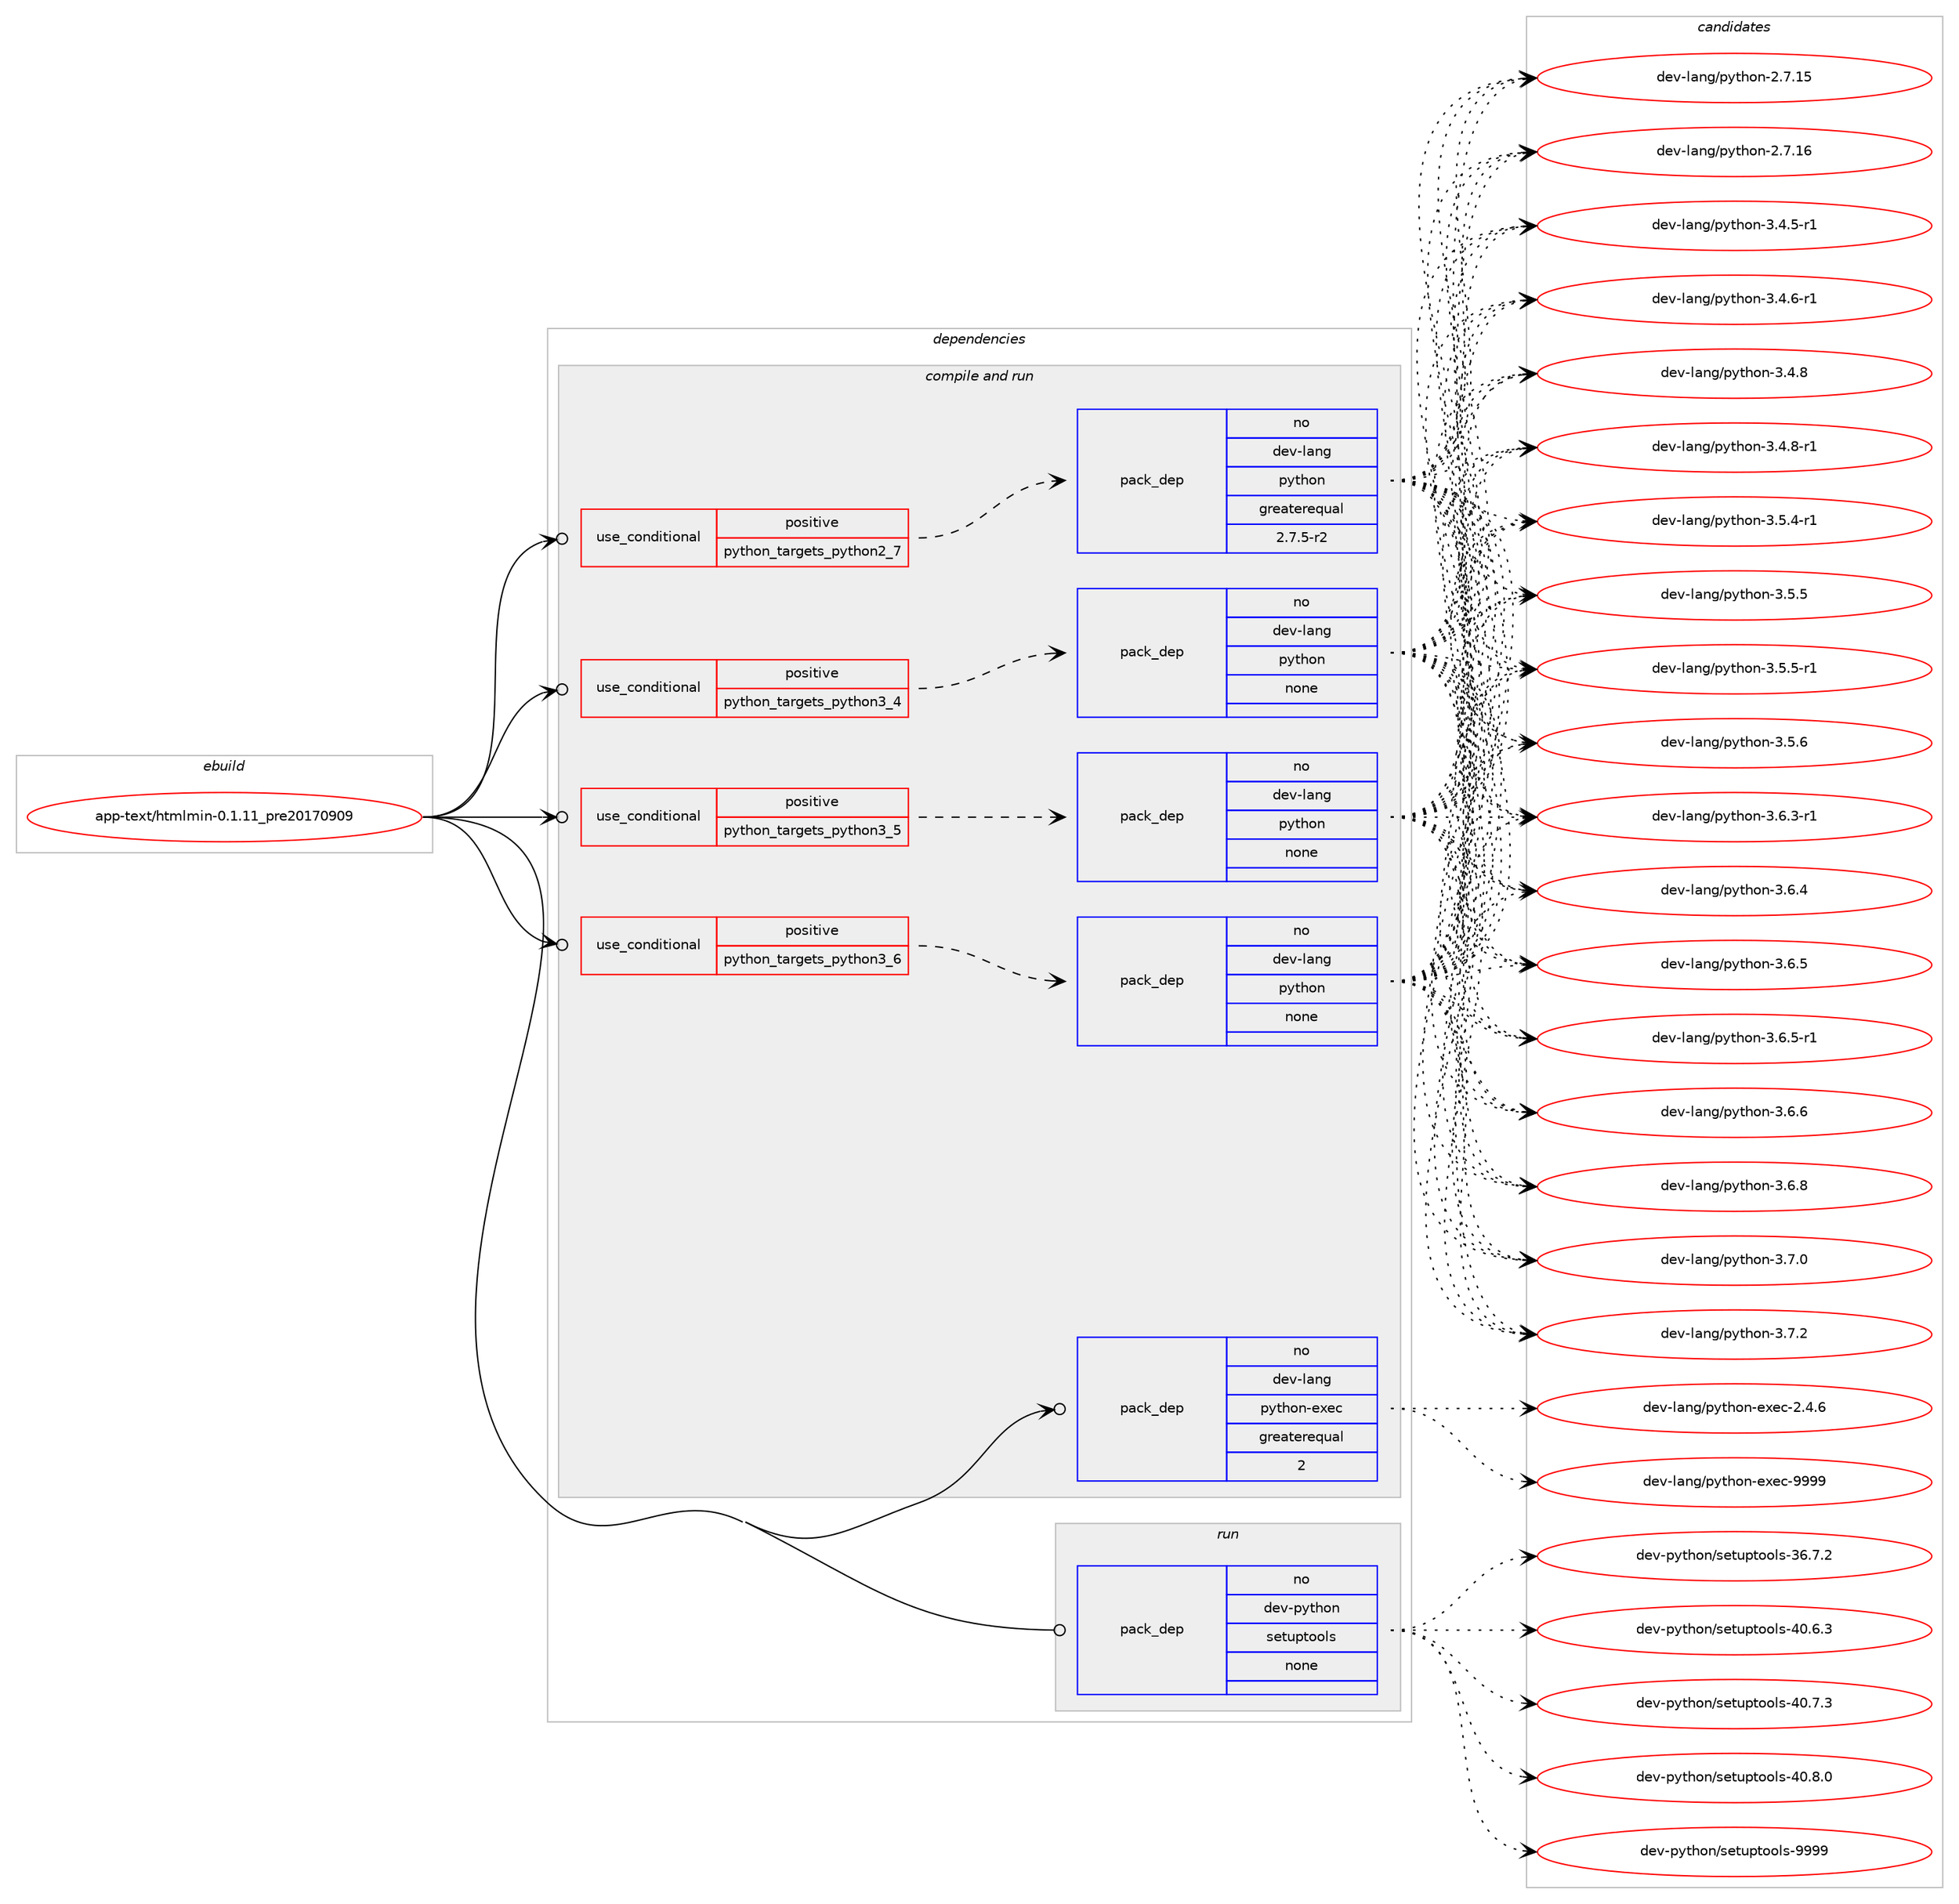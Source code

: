 digraph prolog {

# *************
# Graph options
# *************

newrank=true;
concentrate=true;
compound=true;
graph [rankdir=LR,fontname=Helvetica,fontsize=10,ranksep=1.5];#, ranksep=2.5, nodesep=0.2];
edge  [arrowhead=vee];
node  [fontname=Helvetica,fontsize=10];

# **********
# The ebuild
# **********

subgraph cluster_leftcol {
color=gray;
rank=same;
label=<<i>ebuild</i>>;
id [label="app-text/htmlmin-0.1.11_pre20170909", color=red, width=4, href="../app-text/htmlmin-0.1.11_pre20170909.svg"];
}

# ****************
# The dependencies
# ****************

subgraph cluster_midcol {
color=gray;
label=<<i>dependencies</i>>;
subgraph cluster_compile {
fillcolor="#eeeeee";
style=filled;
label=<<i>compile</i>>;
}
subgraph cluster_compileandrun {
fillcolor="#eeeeee";
style=filled;
label=<<i>compile and run</i>>;
subgraph cond355628 {
dependency1309629 [label=<<TABLE BORDER="0" CELLBORDER="1" CELLSPACING="0" CELLPADDING="4"><TR><TD ROWSPAN="3" CELLPADDING="10">use_conditional</TD></TR><TR><TD>positive</TD></TR><TR><TD>python_targets_python2_7</TD></TR></TABLE>>, shape=none, color=red];
subgraph pack933515 {
dependency1309630 [label=<<TABLE BORDER="0" CELLBORDER="1" CELLSPACING="0" CELLPADDING="4" WIDTH="220"><TR><TD ROWSPAN="6" CELLPADDING="30">pack_dep</TD></TR><TR><TD WIDTH="110">no</TD></TR><TR><TD>dev-lang</TD></TR><TR><TD>python</TD></TR><TR><TD>greaterequal</TD></TR><TR><TD>2.7.5-r2</TD></TR></TABLE>>, shape=none, color=blue];
}
dependency1309629:e -> dependency1309630:w [weight=20,style="dashed",arrowhead="vee"];
}
id:e -> dependency1309629:w [weight=20,style="solid",arrowhead="odotvee"];
subgraph cond355629 {
dependency1309631 [label=<<TABLE BORDER="0" CELLBORDER="1" CELLSPACING="0" CELLPADDING="4"><TR><TD ROWSPAN="3" CELLPADDING="10">use_conditional</TD></TR><TR><TD>positive</TD></TR><TR><TD>python_targets_python3_4</TD></TR></TABLE>>, shape=none, color=red];
subgraph pack933516 {
dependency1309632 [label=<<TABLE BORDER="0" CELLBORDER="1" CELLSPACING="0" CELLPADDING="4" WIDTH="220"><TR><TD ROWSPAN="6" CELLPADDING="30">pack_dep</TD></TR><TR><TD WIDTH="110">no</TD></TR><TR><TD>dev-lang</TD></TR><TR><TD>python</TD></TR><TR><TD>none</TD></TR><TR><TD></TD></TR></TABLE>>, shape=none, color=blue];
}
dependency1309631:e -> dependency1309632:w [weight=20,style="dashed",arrowhead="vee"];
}
id:e -> dependency1309631:w [weight=20,style="solid",arrowhead="odotvee"];
subgraph cond355630 {
dependency1309633 [label=<<TABLE BORDER="0" CELLBORDER="1" CELLSPACING="0" CELLPADDING="4"><TR><TD ROWSPAN="3" CELLPADDING="10">use_conditional</TD></TR><TR><TD>positive</TD></TR><TR><TD>python_targets_python3_5</TD></TR></TABLE>>, shape=none, color=red];
subgraph pack933517 {
dependency1309634 [label=<<TABLE BORDER="0" CELLBORDER="1" CELLSPACING="0" CELLPADDING="4" WIDTH="220"><TR><TD ROWSPAN="6" CELLPADDING="30">pack_dep</TD></TR><TR><TD WIDTH="110">no</TD></TR><TR><TD>dev-lang</TD></TR><TR><TD>python</TD></TR><TR><TD>none</TD></TR><TR><TD></TD></TR></TABLE>>, shape=none, color=blue];
}
dependency1309633:e -> dependency1309634:w [weight=20,style="dashed",arrowhead="vee"];
}
id:e -> dependency1309633:w [weight=20,style="solid",arrowhead="odotvee"];
subgraph cond355631 {
dependency1309635 [label=<<TABLE BORDER="0" CELLBORDER="1" CELLSPACING="0" CELLPADDING="4"><TR><TD ROWSPAN="3" CELLPADDING="10">use_conditional</TD></TR><TR><TD>positive</TD></TR><TR><TD>python_targets_python3_6</TD></TR></TABLE>>, shape=none, color=red];
subgraph pack933518 {
dependency1309636 [label=<<TABLE BORDER="0" CELLBORDER="1" CELLSPACING="0" CELLPADDING="4" WIDTH="220"><TR><TD ROWSPAN="6" CELLPADDING="30">pack_dep</TD></TR><TR><TD WIDTH="110">no</TD></TR><TR><TD>dev-lang</TD></TR><TR><TD>python</TD></TR><TR><TD>none</TD></TR><TR><TD></TD></TR></TABLE>>, shape=none, color=blue];
}
dependency1309635:e -> dependency1309636:w [weight=20,style="dashed",arrowhead="vee"];
}
id:e -> dependency1309635:w [weight=20,style="solid",arrowhead="odotvee"];
subgraph pack933519 {
dependency1309637 [label=<<TABLE BORDER="0" CELLBORDER="1" CELLSPACING="0" CELLPADDING="4" WIDTH="220"><TR><TD ROWSPAN="6" CELLPADDING="30">pack_dep</TD></TR><TR><TD WIDTH="110">no</TD></TR><TR><TD>dev-lang</TD></TR><TR><TD>python-exec</TD></TR><TR><TD>greaterequal</TD></TR><TR><TD>2</TD></TR></TABLE>>, shape=none, color=blue];
}
id:e -> dependency1309637:w [weight=20,style="solid",arrowhead="odotvee"];
}
subgraph cluster_run {
fillcolor="#eeeeee";
style=filled;
label=<<i>run</i>>;
subgraph pack933520 {
dependency1309638 [label=<<TABLE BORDER="0" CELLBORDER="1" CELLSPACING="0" CELLPADDING="4" WIDTH="220"><TR><TD ROWSPAN="6" CELLPADDING="30">pack_dep</TD></TR><TR><TD WIDTH="110">no</TD></TR><TR><TD>dev-python</TD></TR><TR><TD>setuptools</TD></TR><TR><TD>none</TD></TR><TR><TD></TD></TR></TABLE>>, shape=none, color=blue];
}
id:e -> dependency1309638:w [weight=20,style="solid",arrowhead="odot"];
}
}

# **************
# The candidates
# **************

subgraph cluster_choices {
rank=same;
color=gray;
label=<<i>candidates</i>>;

subgraph choice933515 {
color=black;
nodesep=1;
choice10010111845108971101034711212111610411111045504655464953 [label="dev-lang/python-2.7.15", color=red, width=4,href="../dev-lang/python-2.7.15.svg"];
choice10010111845108971101034711212111610411111045504655464954 [label="dev-lang/python-2.7.16", color=red, width=4,href="../dev-lang/python-2.7.16.svg"];
choice1001011184510897110103471121211161041111104551465246534511449 [label="dev-lang/python-3.4.5-r1", color=red, width=4,href="../dev-lang/python-3.4.5-r1.svg"];
choice1001011184510897110103471121211161041111104551465246544511449 [label="dev-lang/python-3.4.6-r1", color=red, width=4,href="../dev-lang/python-3.4.6-r1.svg"];
choice100101118451089711010347112121116104111110455146524656 [label="dev-lang/python-3.4.8", color=red, width=4,href="../dev-lang/python-3.4.8.svg"];
choice1001011184510897110103471121211161041111104551465246564511449 [label="dev-lang/python-3.4.8-r1", color=red, width=4,href="../dev-lang/python-3.4.8-r1.svg"];
choice1001011184510897110103471121211161041111104551465346524511449 [label="dev-lang/python-3.5.4-r1", color=red, width=4,href="../dev-lang/python-3.5.4-r1.svg"];
choice100101118451089711010347112121116104111110455146534653 [label="dev-lang/python-3.5.5", color=red, width=4,href="../dev-lang/python-3.5.5.svg"];
choice1001011184510897110103471121211161041111104551465346534511449 [label="dev-lang/python-3.5.5-r1", color=red, width=4,href="../dev-lang/python-3.5.5-r1.svg"];
choice100101118451089711010347112121116104111110455146534654 [label="dev-lang/python-3.5.6", color=red, width=4,href="../dev-lang/python-3.5.6.svg"];
choice1001011184510897110103471121211161041111104551465446514511449 [label="dev-lang/python-3.6.3-r1", color=red, width=4,href="../dev-lang/python-3.6.3-r1.svg"];
choice100101118451089711010347112121116104111110455146544652 [label="dev-lang/python-3.6.4", color=red, width=4,href="../dev-lang/python-3.6.4.svg"];
choice100101118451089711010347112121116104111110455146544653 [label="dev-lang/python-3.6.5", color=red, width=4,href="../dev-lang/python-3.6.5.svg"];
choice1001011184510897110103471121211161041111104551465446534511449 [label="dev-lang/python-3.6.5-r1", color=red, width=4,href="../dev-lang/python-3.6.5-r1.svg"];
choice100101118451089711010347112121116104111110455146544654 [label="dev-lang/python-3.6.6", color=red, width=4,href="../dev-lang/python-3.6.6.svg"];
choice100101118451089711010347112121116104111110455146544656 [label="dev-lang/python-3.6.8", color=red, width=4,href="../dev-lang/python-3.6.8.svg"];
choice100101118451089711010347112121116104111110455146554648 [label="dev-lang/python-3.7.0", color=red, width=4,href="../dev-lang/python-3.7.0.svg"];
choice100101118451089711010347112121116104111110455146554650 [label="dev-lang/python-3.7.2", color=red, width=4,href="../dev-lang/python-3.7.2.svg"];
dependency1309630:e -> choice10010111845108971101034711212111610411111045504655464953:w [style=dotted,weight="100"];
dependency1309630:e -> choice10010111845108971101034711212111610411111045504655464954:w [style=dotted,weight="100"];
dependency1309630:e -> choice1001011184510897110103471121211161041111104551465246534511449:w [style=dotted,weight="100"];
dependency1309630:e -> choice1001011184510897110103471121211161041111104551465246544511449:w [style=dotted,weight="100"];
dependency1309630:e -> choice100101118451089711010347112121116104111110455146524656:w [style=dotted,weight="100"];
dependency1309630:e -> choice1001011184510897110103471121211161041111104551465246564511449:w [style=dotted,weight="100"];
dependency1309630:e -> choice1001011184510897110103471121211161041111104551465346524511449:w [style=dotted,weight="100"];
dependency1309630:e -> choice100101118451089711010347112121116104111110455146534653:w [style=dotted,weight="100"];
dependency1309630:e -> choice1001011184510897110103471121211161041111104551465346534511449:w [style=dotted,weight="100"];
dependency1309630:e -> choice100101118451089711010347112121116104111110455146534654:w [style=dotted,weight="100"];
dependency1309630:e -> choice1001011184510897110103471121211161041111104551465446514511449:w [style=dotted,weight="100"];
dependency1309630:e -> choice100101118451089711010347112121116104111110455146544652:w [style=dotted,weight="100"];
dependency1309630:e -> choice100101118451089711010347112121116104111110455146544653:w [style=dotted,weight="100"];
dependency1309630:e -> choice1001011184510897110103471121211161041111104551465446534511449:w [style=dotted,weight="100"];
dependency1309630:e -> choice100101118451089711010347112121116104111110455146544654:w [style=dotted,weight="100"];
dependency1309630:e -> choice100101118451089711010347112121116104111110455146544656:w [style=dotted,weight="100"];
dependency1309630:e -> choice100101118451089711010347112121116104111110455146554648:w [style=dotted,weight="100"];
dependency1309630:e -> choice100101118451089711010347112121116104111110455146554650:w [style=dotted,weight="100"];
}
subgraph choice933516 {
color=black;
nodesep=1;
choice10010111845108971101034711212111610411111045504655464953 [label="dev-lang/python-2.7.15", color=red, width=4,href="../dev-lang/python-2.7.15.svg"];
choice10010111845108971101034711212111610411111045504655464954 [label="dev-lang/python-2.7.16", color=red, width=4,href="../dev-lang/python-2.7.16.svg"];
choice1001011184510897110103471121211161041111104551465246534511449 [label="dev-lang/python-3.4.5-r1", color=red, width=4,href="../dev-lang/python-3.4.5-r1.svg"];
choice1001011184510897110103471121211161041111104551465246544511449 [label="dev-lang/python-3.4.6-r1", color=red, width=4,href="../dev-lang/python-3.4.6-r1.svg"];
choice100101118451089711010347112121116104111110455146524656 [label="dev-lang/python-3.4.8", color=red, width=4,href="../dev-lang/python-3.4.8.svg"];
choice1001011184510897110103471121211161041111104551465246564511449 [label="dev-lang/python-3.4.8-r1", color=red, width=4,href="../dev-lang/python-3.4.8-r1.svg"];
choice1001011184510897110103471121211161041111104551465346524511449 [label="dev-lang/python-3.5.4-r1", color=red, width=4,href="../dev-lang/python-3.5.4-r1.svg"];
choice100101118451089711010347112121116104111110455146534653 [label="dev-lang/python-3.5.5", color=red, width=4,href="../dev-lang/python-3.5.5.svg"];
choice1001011184510897110103471121211161041111104551465346534511449 [label="dev-lang/python-3.5.5-r1", color=red, width=4,href="../dev-lang/python-3.5.5-r1.svg"];
choice100101118451089711010347112121116104111110455146534654 [label="dev-lang/python-3.5.6", color=red, width=4,href="../dev-lang/python-3.5.6.svg"];
choice1001011184510897110103471121211161041111104551465446514511449 [label="dev-lang/python-3.6.3-r1", color=red, width=4,href="../dev-lang/python-3.6.3-r1.svg"];
choice100101118451089711010347112121116104111110455146544652 [label="dev-lang/python-3.6.4", color=red, width=4,href="../dev-lang/python-3.6.4.svg"];
choice100101118451089711010347112121116104111110455146544653 [label="dev-lang/python-3.6.5", color=red, width=4,href="../dev-lang/python-3.6.5.svg"];
choice1001011184510897110103471121211161041111104551465446534511449 [label="dev-lang/python-3.6.5-r1", color=red, width=4,href="../dev-lang/python-3.6.5-r1.svg"];
choice100101118451089711010347112121116104111110455146544654 [label="dev-lang/python-3.6.6", color=red, width=4,href="../dev-lang/python-3.6.6.svg"];
choice100101118451089711010347112121116104111110455146544656 [label="dev-lang/python-3.6.8", color=red, width=4,href="../dev-lang/python-3.6.8.svg"];
choice100101118451089711010347112121116104111110455146554648 [label="dev-lang/python-3.7.0", color=red, width=4,href="../dev-lang/python-3.7.0.svg"];
choice100101118451089711010347112121116104111110455146554650 [label="dev-lang/python-3.7.2", color=red, width=4,href="../dev-lang/python-3.7.2.svg"];
dependency1309632:e -> choice10010111845108971101034711212111610411111045504655464953:w [style=dotted,weight="100"];
dependency1309632:e -> choice10010111845108971101034711212111610411111045504655464954:w [style=dotted,weight="100"];
dependency1309632:e -> choice1001011184510897110103471121211161041111104551465246534511449:w [style=dotted,weight="100"];
dependency1309632:e -> choice1001011184510897110103471121211161041111104551465246544511449:w [style=dotted,weight="100"];
dependency1309632:e -> choice100101118451089711010347112121116104111110455146524656:w [style=dotted,weight="100"];
dependency1309632:e -> choice1001011184510897110103471121211161041111104551465246564511449:w [style=dotted,weight="100"];
dependency1309632:e -> choice1001011184510897110103471121211161041111104551465346524511449:w [style=dotted,weight="100"];
dependency1309632:e -> choice100101118451089711010347112121116104111110455146534653:w [style=dotted,weight="100"];
dependency1309632:e -> choice1001011184510897110103471121211161041111104551465346534511449:w [style=dotted,weight="100"];
dependency1309632:e -> choice100101118451089711010347112121116104111110455146534654:w [style=dotted,weight="100"];
dependency1309632:e -> choice1001011184510897110103471121211161041111104551465446514511449:w [style=dotted,weight="100"];
dependency1309632:e -> choice100101118451089711010347112121116104111110455146544652:w [style=dotted,weight="100"];
dependency1309632:e -> choice100101118451089711010347112121116104111110455146544653:w [style=dotted,weight="100"];
dependency1309632:e -> choice1001011184510897110103471121211161041111104551465446534511449:w [style=dotted,weight="100"];
dependency1309632:e -> choice100101118451089711010347112121116104111110455146544654:w [style=dotted,weight="100"];
dependency1309632:e -> choice100101118451089711010347112121116104111110455146544656:w [style=dotted,weight="100"];
dependency1309632:e -> choice100101118451089711010347112121116104111110455146554648:w [style=dotted,weight="100"];
dependency1309632:e -> choice100101118451089711010347112121116104111110455146554650:w [style=dotted,weight="100"];
}
subgraph choice933517 {
color=black;
nodesep=1;
choice10010111845108971101034711212111610411111045504655464953 [label="dev-lang/python-2.7.15", color=red, width=4,href="../dev-lang/python-2.7.15.svg"];
choice10010111845108971101034711212111610411111045504655464954 [label="dev-lang/python-2.7.16", color=red, width=4,href="../dev-lang/python-2.7.16.svg"];
choice1001011184510897110103471121211161041111104551465246534511449 [label="dev-lang/python-3.4.5-r1", color=red, width=4,href="../dev-lang/python-3.4.5-r1.svg"];
choice1001011184510897110103471121211161041111104551465246544511449 [label="dev-lang/python-3.4.6-r1", color=red, width=4,href="../dev-lang/python-3.4.6-r1.svg"];
choice100101118451089711010347112121116104111110455146524656 [label="dev-lang/python-3.4.8", color=red, width=4,href="../dev-lang/python-3.4.8.svg"];
choice1001011184510897110103471121211161041111104551465246564511449 [label="dev-lang/python-3.4.8-r1", color=red, width=4,href="../dev-lang/python-3.4.8-r1.svg"];
choice1001011184510897110103471121211161041111104551465346524511449 [label="dev-lang/python-3.5.4-r1", color=red, width=4,href="../dev-lang/python-3.5.4-r1.svg"];
choice100101118451089711010347112121116104111110455146534653 [label="dev-lang/python-3.5.5", color=red, width=4,href="../dev-lang/python-3.5.5.svg"];
choice1001011184510897110103471121211161041111104551465346534511449 [label="dev-lang/python-3.5.5-r1", color=red, width=4,href="../dev-lang/python-3.5.5-r1.svg"];
choice100101118451089711010347112121116104111110455146534654 [label="dev-lang/python-3.5.6", color=red, width=4,href="../dev-lang/python-3.5.6.svg"];
choice1001011184510897110103471121211161041111104551465446514511449 [label="dev-lang/python-3.6.3-r1", color=red, width=4,href="../dev-lang/python-3.6.3-r1.svg"];
choice100101118451089711010347112121116104111110455146544652 [label="dev-lang/python-3.6.4", color=red, width=4,href="../dev-lang/python-3.6.4.svg"];
choice100101118451089711010347112121116104111110455146544653 [label="dev-lang/python-3.6.5", color=red, width=4,href="../dev-lang/python-3.6.5.svg"];
choice1001011184510897110103471121211161041111104551465446534511449 [label="dev-lang/python-3.6.5-r1", color=red, width=4,href="../dev-lang/python-3.6.5-r1.svg"];
choice100101118451089711010347112121116104111110455146544654 [label="dev-lang/python-3.6.6", color=red, width=4,href="../dev-lang/python-3.6.6.svg"];
choice100101118451089711010347112121116104111110455146544656 [label="dev-lang/python-3.6.8", color=red, width=4,href="../dev-lang/python-3.6.8.svg"];
choice100101118451089711010347112121116104111110455146554648 [label="dev-lang/python-3.7.0", color=red, width=4,href="../dev-lang/python-3.7.0.svg"];
choice100101118451089711010347112121116104111110455146554650 [label="dev-lang/python-3.7.2", color=red, width=4,href="../dev-lang/python-3.7.2.svg"];
dependency1309634:e -> choice10010111845108971101034711212111610411111045504655464953:w [style=dotted,weight="100"];
dependency1309634:e -> choice10010111845108971101034711212111610411111045504655464954:w [style=dotted,weight="100"];
dependency1309634:e -> choice1001011184510897110103471121211161041111104551465246534511449:w [style=dotted,weight="100"];
dependency1309634:e -> choice1001011184510897110103471121211161041111104551465246544511449:w [style=dotted,weight="100"];
dependency1309634:e -> choice100101118451089711010347112121116104111110455146524656:w [style=dotted,weight="100"];
dependency1309634:e -> choice1001011184510897110103471121211161041111104551465246564511449:w [style=dotted,weight="100"];
dependency1309634:e -> choice1001011184510897110103471121211161041111104551465346524511449:w [style=dotted,weight="100"];
dependency1309634:e -> choice100101118451089711010347112121116104111110455146534653:w [style=dotted,weight="100"];
dependency1309634:e -> choice1001011184510897110103471121211161041111104551465346534511449:w [style=dotted,weight="100"];
dependency1309634:e -> choice100101118451089711010347112121116104111110455146534654:w [style=dotted,weight="100"];
dependency1309634:e -> choice1001011184510897110103471121211161041111104551465446514511449:w [style=dotted,weight="100"];
dependency1309634:e -> choice100101118451089711010347112121116104111110455146544652:w [style=dotted,weight="100"];
dependency1309634:e -> choice100101118451089711010347112121116104111110455146544653:w [style=dotted,weight="100"];
dependency1309634:e -> choice1001011184510897110103471121211161041111104551465446534511449:w [style=dotted,weight="100"];
dependency1309634:e -> choice100101118451089711010347112121116104111110455146544654:w [style=dotted,weight="100"];
dependency1309634:e -> choice100101118451089711010347112121116104111110455146544656:w [style=dotted,weight="100"];
dependency1309634:e -> choice100101118451089711010347112121116104111110455146554648:w [style=dotted,weight="100"];
dependency1309634:e -> choice100101118451089711010347112121116104111110455146554650:w [style=dotted,weight="100"];
}
subgraph choice933518 {
color=black;
nodesep=1;
choice10010111845108971101034711212111610411111045504655464953 [label="dev-lang/python-2.7.15", color=red, width=4,href="../dev-lang/python-2.7.15.svg"];
choice10010111845108971101034711212111610411111045504655464954 [label="dev-lang/python-2.7.16", color=red, width=4,href="../dev-lang/python-2.7.16.svg"];
choice1001011184510897110103471121211161041111104551465246534511449 [label="dev-lang/python-3.4.5-r1", color=red, width=4,href="../dev-lang/python-3.4.5-r1.svg"];
choice1001011184510897110103471121211161041111104551465246544511449 [label="dev-lang/python-3.4.6-r1", color=red, width=4,href="../dev-lang/python-3.4.6-r1.svg"];
choice100101118451089711010347112121116104111110455146524656 [label="dev-lang/python-3.4.8", color=red, width=4,href="../dev-lang/python-3.4.8.svg"];
choice1001011184510897110103471121211161041111104551465246564511449 [label="dev-lang/python-3.4.8-r1", color=red, width=4,href="../dev-lang/python-3.4.8-r1.svg"];
choice1001011184510897110103471121211161041111104551465346524511449 [label="dev-lang/python-3.5.4-r1", color=red, width=4,href="../dev-lang/python-3.5.4-r1.svg"];
choice100101118451089711010347112121116104111110455146534653 [label="dev-lang/python-3.5.5", color=red, width=4,href="../dev-lang/python-3.5.5.svg"];
choice1001011184510897110103471121211161041111104551465346534511449 [label="dev-lang/python-3.5.5-r1", color=red, width=4,href="../dev-lang/python-3.5.5-r1.svg"];
choice100101118451089711010347112121116104111110455146534654 [label="dev-lang/python-3.5.6", color=red, width=4,href="../dev-lang/python-3.5.6.svg"];
choice1001011184510897110103471121211161041111104551465446514511449 [label="dev-lang/python-3.6.3-r1", color=red, width=4,href="../dev-lang/python-3.6.3-r1.svg"];
choice100101118451089711010347112121116104111110455146544652 [label="dev-lang/python-3.6.4", color=red, width=4,href="../dev-lang/python-3.6.4.svg"];
choice100101118451089711010347112121116104111110455146544653 [label="dev-lang/python-3.6.5", color=red, width=4,href="../dev-lang/python-3.6.5.svg"];
choice1001011184510897110103471121211161041111104551465446534511449 [label="dev-lang/python-3.6.5-r1", color=red, width=4,href="../dev-lang/python-3.6.5-r1.svg"];
choice100101118451089711010347112121116104111110455146544654 [label="dev-lang/python-3.6.6", color=red, width=4,href="../dev-lang/python-3.6.6.svg"];
choice100101118451089711010347112121116104111110455146544656 [label="dev-lang/python-3.6.8", color=red, width=4,href="../dev-lang/python-3.6.8.svg"];
choice100101118451089711010347112121116104111110455146554648 [label="dev-lang/python-3.7.0", color=red, width=4,href="../dev-lang/python-3.7.0.svg"];
choice100101118451089711010347112121116104111110455146554650 [label="dev-lang/python-3.7.2", color=red, width=4,href="../dev-lang/python-3.7.2.svg"];
dependency1309636:e -> choice10010111845108971101034711212111610411111045504655464953:w [style=dotted,weight="100"];
dependency1309636:e -> choice10010111845108971101034711212111610411111045504655464954:w [style=dotted,weight="100"];
dependency1309636:e -> choice1001011184510897110103471121211161041111104551465246534511449:w [style=dotted,weight="100"];
dependency1309636:e -> choice1001011184510897110103471121211161041111104551465246544511449:w [style=dotted,weight="100"];
dependency1309636:e -> choice100101118451089711010347112121116104111110455146524656:w [style=dotted,weight="100"];
dependency1309636:e -> choice1001011184510897110103471121211161041111104551465246564511449:w [style=dotted,weight="100"];
dependency1309636:e -> choice1001011184510897110103471121211161041111104551465346524511449:w [style=dotted,weight="100"];
dependency1309636:e -> choice100101118451089711010347112121116104111110455146534653:w [style=dotted,weight="100"];
dependency1309636:e -> choice1001011184510897110103471121211161041111104551465346534511449:w [style=dotted,weight="100"];
dependency1309636:e -> choice100101118451089711010347112121116104111110455146534654:w [style=dotted,weight="100"];
dependency1309636:e -> choice1001011184510897110103471121211161041111104551465446514511449:w [style=dotted,weight="100"];
dependency1309636:e -> choice100101118451089711010347112121116104111110455146544652:w [style=dotted,weight="100"];
dependency1309636:e -> choice100101118451089711010347112121116104111110455146544653:w [style=dotted,weight="100"];
dependency1309636:e -> choice1001011184510897110103471121211161041111104551465446534511449:w [style=dotted,weight="100"];
dependency1309636:e -> choice100101118451089711010347112121116104111110455146544654:w [style=dotted,weight="100"];
dependency1309636:e -> choice100101118451089711010347112121116104111110455146544656:w [style=dotted,weight="100"];
dependency1309636:e -> choice100101118451089711010347112121116104111110455146554648:w [style=dotted,weight="100"];
dependency1309636:e -> choice100101118451089711010347112121116104111110455146554650:w [style=dotted,weight="100"];
}
subgraph choice933519 {
color=black;
nodesep=1;
choice1001011184510897110103471121211161041111104510112010199455046524654 [label="dev-lang/python-exec-2.4.6", color=red, width=4,href="../dev-lang/python-exec-2.4.6.svg"];
choice10010111845108971101034711212111610411111045101120101994557575757 [label="dev-lang/python-exec-9999", color=red, width=4,href="../dev-lang/python-exec-9999.svg"];
dependency1309637:e -> choice1001011184510897110103471121211161041111104510112010199455046524654:w [style=dotted,weight="100"];
dependency1309637:e -> choice10010111845108971101034711212111610411111045101120101994557575757:w [style=dotted,weight="100"];
}
subgraph choice933520 {
color=black;
nodesep=1;
choice100101118451121211161041111104711510111611711211611111110811545515446554650 [label="dev-python/setuptools-36.7.2", color=red, width=4,href="../dev-python/setuptools-36.7.2.svg"];
choice100101118451121211161041111104711510111611711211611111110811545524846544651 [label="dev-python/setuptools-40.6.3", color=red, width=4,href="../dev-python/setuptools-40.6.3.svg"];
choice100101118451121211161041111104711510111611711211611111110811545524846554651 [label="dev-python/setuptools-40.7.3", color=red, width=4,href="../dev-python/setuptools-40.7.3.svg"];
choice100101118451121211161041111104711510111611711211611111110811545524846564648 [label="dev-python/setuptools-40.8.0", color=red, width=4,href="../dev-python/setuptools-40.8.0.svg"];
choice10010111845112121116104111110471151011161171121161111111081154557575757 [label="dev-python/setuptools-9999", color=red, width=4,href="../dev-python/setuptools-9999.svg"];
dependency1309638:e -> choice100101118451121211161041111104711510111611711211611111110811545515446554650:w [style=dotted,weight="100"];
dependency1309638:e -> choice100101118451121211161041111104711510111611711211611111110811545524846544651:w [style=dotted,weight="100"];
dependency1309638:e -> choice100101118451121211161041111104711510111611711211611111110811545524846554651:w [style=dotted,weight="100"];
dependency1309638:e -> choice100101118451121211161041111104711510111611711211611111110811545524846564648:w [style=dotted,weight="100"];
dependency1309638:e -> choice10010111845112121116104111110471151011161171121161111111081154557575757:w [style=dotted,weight="100"];
}
}

}
